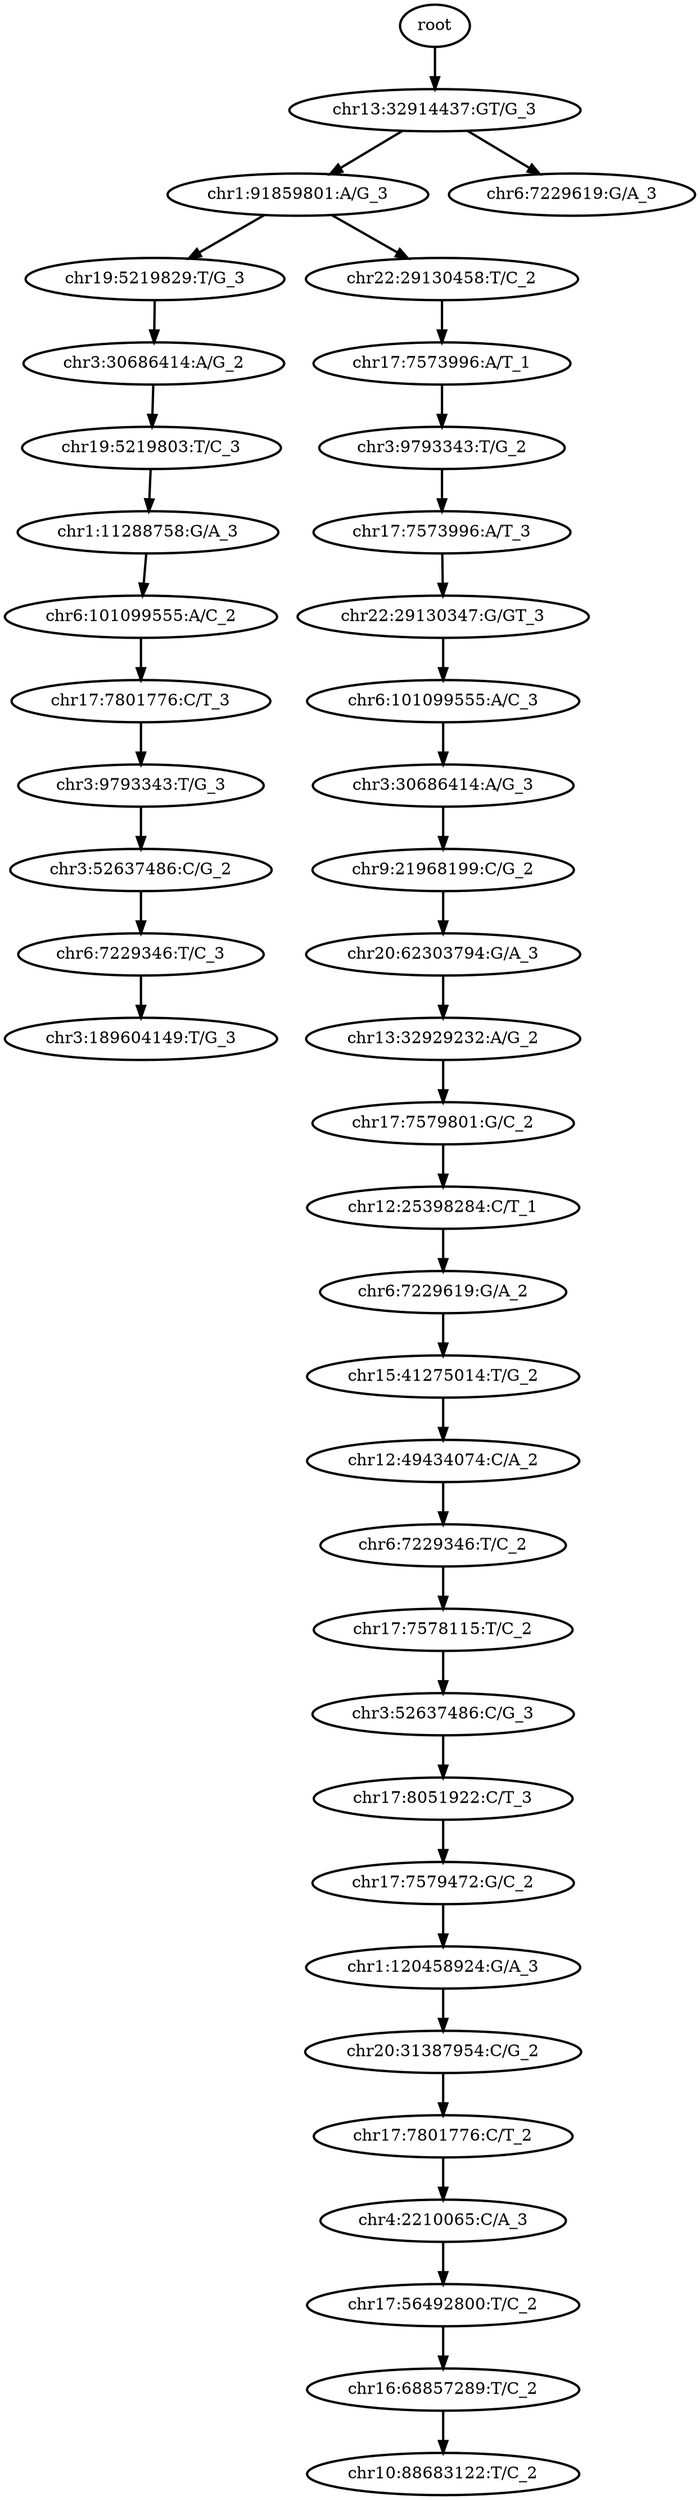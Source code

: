 digraph N {
	overlap="false"
	rankdir="TB"
	0 [label="root", style="bold"];
	1 [label="chr13:32914437:GT/G_3", style="bold"];
	2 [label="chr1:91859801:A/G_3", style="bold"];
	3 [label="chr19:5219829:T/G_3", style="bold"];
	4 [label="chr3:30686414:A/G_2", style="bold"];
	5 [label="chr19:5219803:T/C_3", style="bold"];
	6 [label="chr1:11288758:G/A_3", style="bold"];
	7 [label="chr6:101099555:A/C_2", style="bold"];
	8 [label="chr17:7801776:C/T_3", style="bold"];
	9 [label="chr3:9793343:T/G_3", style="bold"];
	10 [label="chr3:52637486:C/G_2", style="bold"];
	11 [label="chr6:7229346:T/C_3", style="bold"];
	12 [label="chr3:189604149:T/G_3", style="bold"];
	13 [label="chr22:29130458:T/C_2", style="bold"];
	14 [label="chr17:7573996:A/T_1", style="bold"];
	15 [label="chr3:9793343:T/G_2", style="bold"];
	16 [label="chr17:7573996:A/T_3", style="bold"];
	17 [label="chr22:29130347:G/GT_3", style="bold"];
	18 [label="chr6:101099555:A/C_3", style="bold"];
	19 [label="chr3:30686414:A/G_3", style="bold"];
	20 [label="chr9:21968199:C/G_2", style="bold"];
	21 [label="chr20:62303794:G/A_3", style="bold"];
	22 [label="chr13:32929232:A/G_2", style="bold"];
	23 [label="chr17:7579801:G/C_2", style="bold"];
	24 [label="chr12:25398284:C/T_1", style="bold"];
	25 [label="chr6:7229619:G/A_2", style="bold"];
	26 [label="chr15:41275014:T/G_2", style="bold"];
	27 [label="chr12:49434074:C/A_2", style="bold"];
	28 [label="chr6:7229346:T/C_2", style="bold"];
	29 [label="chr17:7578115:T/C_2", style="bold"];
	30 [label="chr3:52637486:C/G_3", style="bold"];
	31 [label="chr17:8051922:C/T_3", style="bold"];
	32 [label="chr17:7579472:G/C_2", style="bold"];
	33 [label="chr1:120458924:G/A_3", style="bold"];
	34 [label="chr20:31387954:C/G_2", style="bold"];
	35 [label="chr17:7801776:C/T_2", style="bold"];
	36 [label="chr4:2210065:C/A_3", style="bold"];
	37 [label="chr17:56492800:T/C_2", style="bold"];
	38 [label="chr16:68857289:T/C_2", style="bold"];
	39 [label="chr10:88683122:T/C_2", style="bold"];
	40 [label="chr6:7229619:G/A_3", style="bold"];
	0 -> 1 [style="bold"];
	1 -> 2 [style="bold"];
	1 -> 40 [style="bold"];
	2 -> 3 [style="bold"];
	2 -> 13 [style="bold"];
	3 -> 4 [style="bold"];
	4 -> 5 [style="bold"];
	5 -> 6 [style="bold"];
	6 -> 7 [style="bold"];
	7 -> 8 [style="bold"];
	8 -> 9 [style="bold"];
	9 -> 10 [style="bold"];
	10 -> 11 [style="bold"];
	11 -> 12 [style="bold"];
	13 -> 14 [style="bold"];
	14 -> 15 [style="bold"];
	15 -> 16 [style="bold"];
	16 -> 17 [style="bold"];
	17 -> 18 [style="bold"];
	18 -> 19 [style="bold"];
	19 -> 20 [style="bold"];
	20 -> 21 [style="bold"];
	21 -> 22 [style="bold"];
	22 -> 23 [style="bold"];
	23 -> 24 [style="bold"];
	24 -> 25 [style="bold"];
	25 -> 26 [style="bold"];
	26 -> 27 [style="bold"];
	27 -> 28 [style="bold"];
	28 -> 29 [style="bold"];
	29 -> 30 [style="bold"];
	30 -> 31 [style="bold"];
	31 -> 32 [style="bold"];
	32 -> 33 [style="bold"];
	33 -> 34 [style="bold"];
	34 -> 35 [style="bold"];
	35 -> 36 [style="bold"];
	36 -> 37 [style="bold"];
	37 -> 38 [style="bold"];
	38 -> 39 [style="bold"];
}